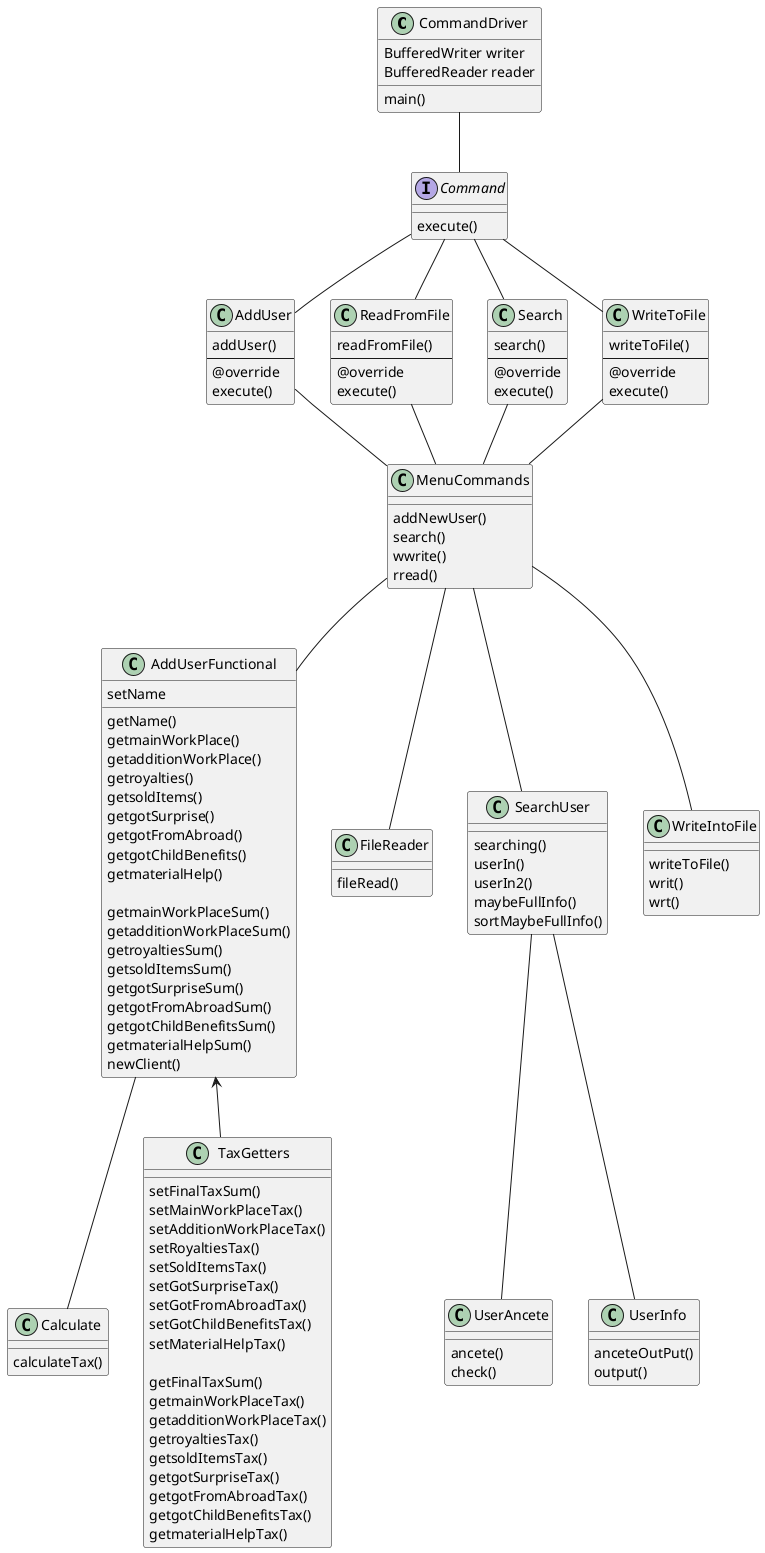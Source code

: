 @startuml

class CommandDriver{
    BufferedWriter writer
    BufferedReader reader
    main()
}
class MenuCommands{
    addNewUser()
    search()
    wwrite()
    rread()
}
interface Command{
    execute()
}
class AddUser{
    addUser()
    --
    @override
    execute()
}
class ReadFromFile{
    readFromFile()
    --
    @override
    execute()
}
class Search{
    search()
    --
    @override
    execute()
}
class WriteToFile{
    writeToFile()
    --
    @override
    execute()
}
class AddUserFunctional{
    setName
    getName()
    getmainWorkPlace()
    getadditionWorkPlace()
    getroyalties()
    getsoldItems()
    getgotSurprise()
    getgotFromAbroad()
    getgotChildBenefits()
    getmaterialHelp()

    getmainWorkPlaceSum()
    getadditionWorkPlaceSum()
    getroyaltiesSum()
    getsoldItemsSum()
    getgotSurpriseSum()
    getgotFromAbroadSum()
    getgotChildBenefitsSum()
    getmaterialHelpSum()
    newClient()
}
class Calculate{
    calculateTax()
}
class FileReader{
    fileRead()
}
class SearchUser{
    searching()
    userIn()
    userIn2()
    maybeFullInfo()
    sortMaybeFullInfo()
}
class TaxGetters{
    setFinalTaxSum()
    setMainWorkPlaceTax()
    setAdditionWorkPlaceTax()
    setRoyaltiesTax()
    setSoldItemsTax()
    setGotSurpriseTax()
    setGotFromAbroadTax()
    setGotChildBenefitsTax()
    setMaterialHelpTax()

    getFinalTaxSum()
    getmainWorkPlaceTax()
    getadditionWorkPlaceTax()
    getroyaltiesTax()
    getsoldItemsTax()
    getgotSurpriseTax()
    getgotFromAbroadTax()
    getgotChildBenefitsTax()
    getmaterialHelpTax()
}
class UserAncete{
    ancete()
    check()
}
class UserInfo{
    anceteOutPut()
    output()
}
class WriteIntoFile{
    writeToFile()
    writ()
    wrt()
}

CommandDriver -- Command
Command -- AddUser
Command -- ReadFromFile
Command -- Search
Command -- WriteToFile
AddUser -- MenuCommands
ReadFromFile -- MenuCommands
Search -- MenuCommands
WriteToFile -- MenuCommands
MenuCommands -- AddUserFunctional
AddUserFunctional -- Calculate
AddUserFunctional <-- TaxGetters
MenuCommands -- FileReader
MenuCommands -- WriteIntoFile
MenuCommands -- SearchUser
SearchUser -- UserInfo
SearchUser -- UserAncete
@enduml